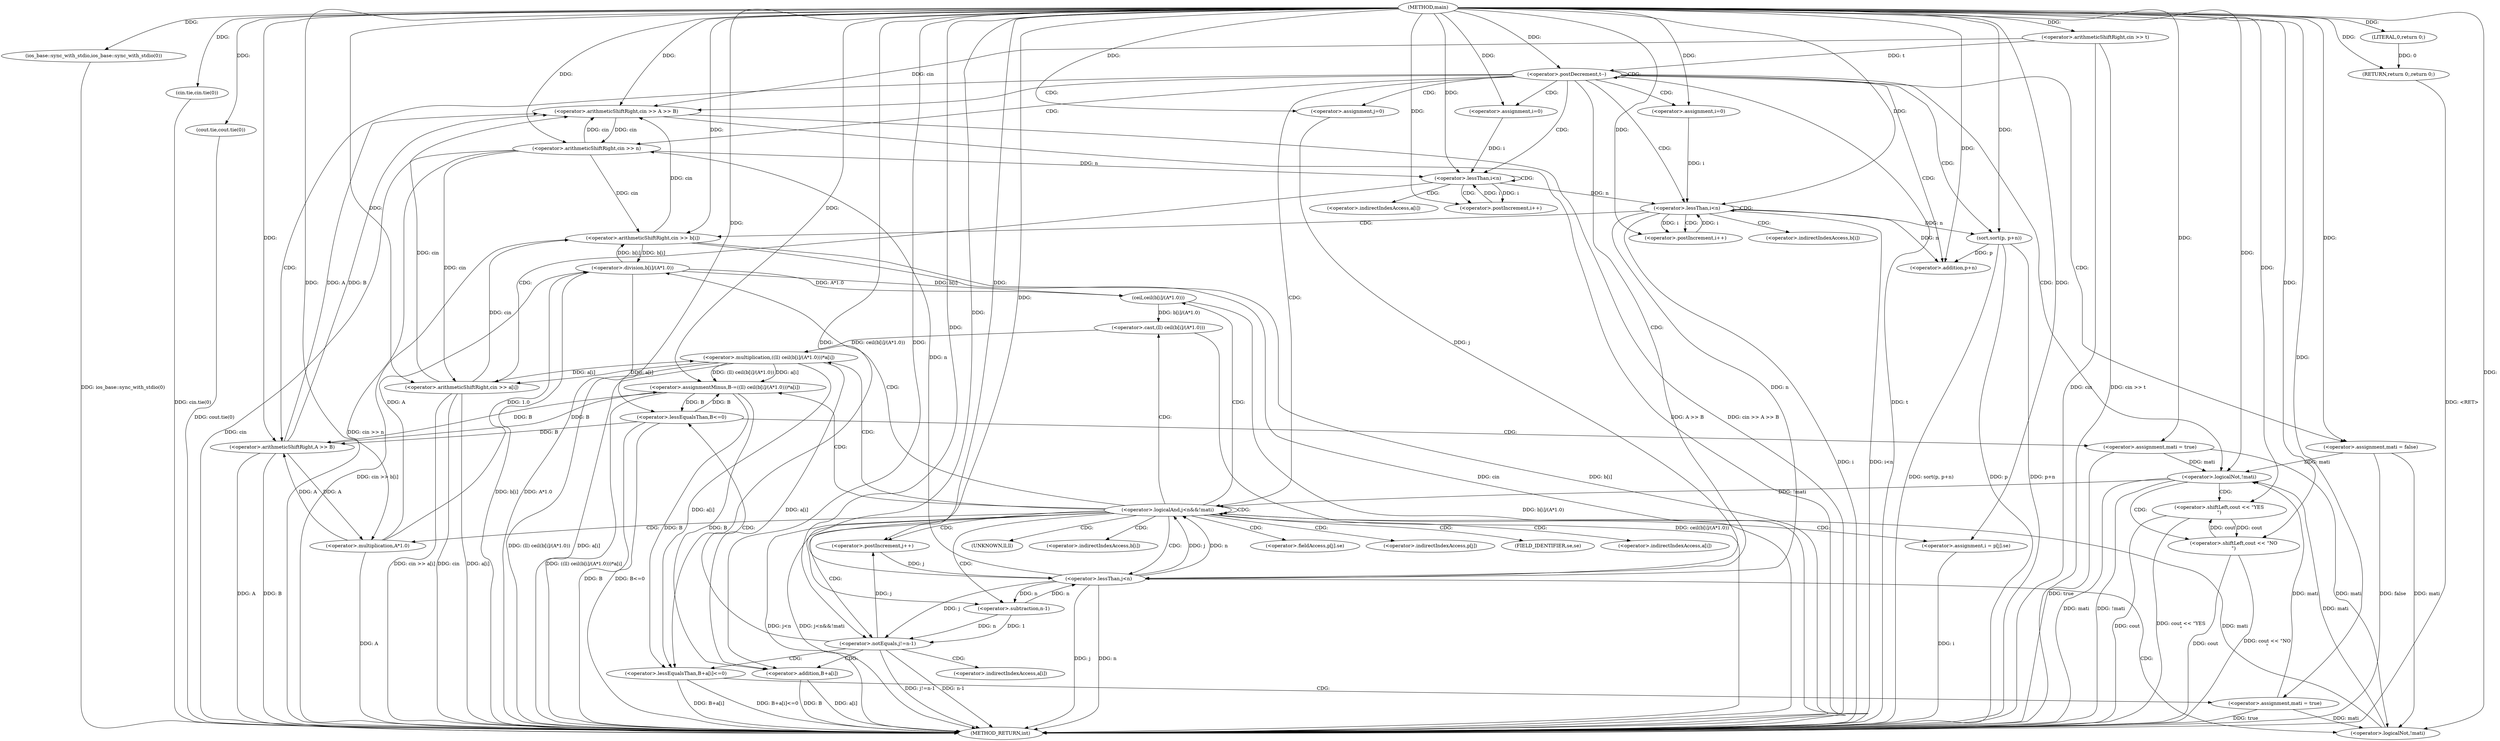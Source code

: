 digraph "main" {  
"1000104" [label = "(METHOD,main)" ]
"1000257" [label = "(METHOD_RETURN,int)" ]
"1000106" [label = "(ios_base::sync_with_stdio,ios_base::sync_with_stdio(0))" ]
"1000108" [label = "(cin.tie,cin.tie(0))" ]
"1000110" [label = "(cout.tie,cout.tie(0))" ]
"1000113" [label = "(<operator>.arithmeticShiftRight,cin >> t)" ]
"1000255" [label = "(RETURN,return 0;,return 0;)" ]
"1000117" [label = "(<operator>.postDecrement,t--)" ]
"1000256" [label = "(LITERAL,0,return 0;)" ]
"1000122" [label = "(<operator>.arithmeticShiftRight,cin >> A >> B)" ]
"1000128" [label = "(<operator>.arithmeticShiftRight,cin >> n)" ]
"1000167" [label = "(sort,sort(p, p+n))" ]
"1000173" [label = "(<operator>.assignment,mati = false)" ]
"1000136" [label = "(<operator>.assignment,i=0)" ]
"1000139" [label = "(<operator>.lessThan,i<n)" ]
"1000142" [label = "(<operator>.postIncrement,i++)" ]
"1000152" [label = "(<operator>.assignment,i=0)" ]
"1000155" [label = "(<operator>.lessThan,i<n)" ]
"1000158" [label = "(<operator>.postIncrement,i++)" ]
"1000178" [label = "(<operator>.assignment,j=0)" ]
"1000181" [label = "(<operator>.logicalAnd,j<n&&!mati)" ]
"1000187" [label = "(<operator>.postIncrement,j++)" ]
"1000244" [label = "(<operator>.logicalNot,!mati)" ]
"1000124" [label = "(<operator>.arithmeticShiftRight,A >> B)" ]
"1000145" [label = "(<operator>.arithmeticShiftRight,cin >> a[i])" ]
"1000161" [label = "(<operator>.arithmeticShiftRight,cin >> b[i])" ]
"1000169" [label = "(<operator>.addition,p+n)" ]
"1000191" [label = "(<operator>.assignment,i = p[j].se)" ]
"1000198" [label = "(<operator>.assignmentMinus,B-=((ll) ceil(b[i]/(A*1.0)))*a[i])" ]
"1000247" [label = "(<operator>.shiftLeft,cout << \"YES\n\")" ]
"1000182" [label = "(<operator>.lessThan,j<n)" ]
"1000185" [label = "(<operator>.logicalNot,!mati)" ]
"1000215" [label = "(<operator>.notEquals,j!=n-1)" ]
"1000252" [label = "(<operator>.shiftLeft,cout << \"NO\n\")" ]
"1000200" [label = "(<operator>.multiplication,((ll) ceil(b[i]/(A*1.0)))*a[i])" ]
"1000201" [label = "(<operator>.cast,(ll) ceil(b[i]/(A*1.0)))" ]
"1000217" [label = "(<operator>.subtraction,n-1)" ]
"1000222" [label = "(<operator>.lessEqualsThan,B<=0)" ]
"1000203" [label = "(ceil,ceil(b[i]/(A*1.0)))" ]
"1000226" [label = "(<operator>.assignment,mati = true)" ]
"1000232" [label = "(<operator>.lessEqualsThan,B+a[i]<=0)" ]
"1000204" [label = "(<operator>.division,b[i]/(A*1.0))" ]
"1000240" [label = "(<operator>.assignment,mati = true)" ]
"1000208" [label = "(<operator>.multiplication,A*1.0)" ]
"1000233" [label = "(<operator>.addition,B+a[i])" ]
"1000147" [label = "(<operator>.indirectIndexAccess,a[i])" ]
"1000163" [label = "(<operator>.indirectIndexAccess,b[i])" ]
"1000193" [label = "(<operator>.fieldAccess,p[j].se)" ]
"1000194" [label = "(<operator>.indirectIndexAccess,p[j])" ]
"1000197" [label = "(FIELD_IDENTIFIER,se,se)" ]
"1000211" [label = "(<operator>.indirectIndexAccess,a[i])" ]
"1000202" [label = "(UNKNOWN,ll,ll)" ]
"1000205" [label = "(<operator>.indirectIndexAccess,b[i])" ]
"1000235" [label = "(<operator>.indirectIndexAccess,a[i])" ]
  "1000255" -> "1000257"  [ label = "DDG: <RET>"] 
  "1000106" -> "1000257"  [ label = "DDG: ios_base::sync_with_stdio(0)"] 
  "1000108" -> "1000257"  [ label = "DDG: cin.tie(0)"] 
  "1000110" -> "1000257"  [ label = "DDG: cout.tie(0)"] 
  "1000113" -> "1000257"  [ label = "DDG: cin"] 
  "1000113" -> "1000257"  [ label = "DDG: cin >> t"] 
  "1000117" -> "1000257"  [ label = "DDG: t"] 
  "1000124" -> "1000257"  [ label = "DDG: A"] 
  "1000124" -> "1000257"  [ label = "DDG: B"] 
  "1000122" -> "1000257"  [ label = "DDG: A >> B"] 
  "1000122" -> "1000257"  [ label = "DDG: cin >> A >> B"] 
  "1000128" -> "1000257"  [ label = "DDG: cin"] 
  "1000128" -> "1000257"  [ label = "DDG: cin >> n"] 
  "1000155" -> "1000257"  [ label = "DDG: i"] 
  "1000155" -> "1000257"  [ label = "DDG: i<n"] 
  "1000167" -> "1000257"  [ label = "DDG: p"] 
  "1000167" -> "1000257"  [ label = "DDG: p+n"] 
  "1000167" -> "1000257"  [ label = "DDG: sort(p, p+n)"] 
  "1000182" -> "1000257"  [ label = "DDG: j"] 
  "1000182" -> "1000257"  [ label = "DDG: n"] 
  "1000181" -> "1000257"  [ label = "DDG: j<n"] 
  "1000181" -> "1000257"  [ label = "DDG: j<n&&!mati"] 
  "1000244" -> "1000257"  [ label = "DDG: mati"] 
  "1000244" -> "1000257"  [ label = "DDG: !mati"] 
  "1000252" -> "1000257"  [ label = "DDG: cout"] 
  "1000252" -> "1000257"  [ label = "DDG: cout << \"NO\n\""] 
  "1000247" -> "1000257"  [ label = "DDG: cout"] 
  "1000247" -> "1000257"  [ label = "DDG: cout << \"YES\n\""] 
  "1000191" -> "1000257"  [ label = "DDG: i"] 
  "1000204" -> "1000257"  [ label = "DDG: b[i]"] 
  "1000208" -> "1000257"  [ label = "DDG: A"] 
  "1000204" -> "1000257"  [ label = "DDG: A*1.0"] 
  "1000203" -> "1000257"  [ label = "DDG: b[i]/(A*1.0)"] 
  "1000201" -> "1000257"  [ label = "DDG: ceil(b[i]/(A*1.0))"] 
  "1000200" -> "1000257"  [ label = "DDG: (ll) ceil(b[i]/(A*1.0))"] 
  "1000200" -> "1000257"  [ label = "DDG: a[i]"] 
  "1000198" -> "1000257"  [ label = "DDG: ((ll) ceil(b[i]/(A*1.0)))*a[i]"] 
  "1000215" -> "1000257"  [ label = "DDG: n-1"] 
  "1000215" -> "1000257"  [ label = "DDG: j!=n-1"] 
  "1000233" -> "1000257"  [ label = "DDG: B"] 
  "1000233" -> "1000257"  [ label = "DDG: a[i]"] 
  "1000232" -> "1000257"  [ label = "DDG: B+a[i]"] 
  "1000232" -> "1000257"  [ label = "DDG: B+a[i]<=0"] 
  "1000240" -> "1000257"  [ label = "DDG: true"] 
  "1000222" -> "1000257"  [ label = "DDG: B"] 
  "1000222" -> "1000257"  [ label = "DDG: B<=0"] 
  "1000226" -> "1000257"  [ label = "DDG: true"] 
  "1000161" -> "1000257"  [ label = "DDG: cin"] 
  "1000161" -> "1000257"  [ label = "DDG: b[i]"] 
  "1000161" -> "1000257"  [ label = "DDG: cin >> b[i]"] 
  "1000145" -> "1000257"  [ label = "DDG: cin"] 
  "1000145" -> "1000257"  [ label = "DDG: a[i]"] 
  "1000145" -> "1000257"  [ label = "DDG: cin >> a[i]"] 
  "1000173" -> "1000257"  [ label = "DDG: false"] 
  "1000256" -> "1000255"  [ label = "DDG: 0"] 
  "1000104" -> "1000255"  [ label = "DDG: "] 
  "1000104" -> "1000106"  [ label = "DDG: "] 
  "1000104" -> "1000108"  [ label = "DDG: "] 
  "1000104" -> "1000110"  [ label = "DDG: "] 
  "1000104" -> "1000113"  [ label = "DDG: "] 
  "1000104" -> "1000256"  [ label = "DDG: "] 
  "1000113" -> "1000117"  [ label = "DDG: t"] 
  "1000104" -> "1000117"  [ label = "DDG: "] 
  "1000104" -> "1000173"  [ label = "DDG: "] 
  "1000113" -> "1000122"  [ label = "DDG: cin"] 
  "1000128" -> "1000122"  [ label = "DDG: cin"] 
  "1000161" -> "1000122"  [ label = "DDG: cin"] 
  "1000145" -> "1000122"  [ label = "DDG: cin"] 
  "1000104" -> "1000122"  [ label = "DDG: "] 
  "1000124" -> "1000122"  [ label = "DDG: A"] 
  "1000124" -> "1000122"  [ label = "DDG: B"] 
  "1000122" -> "1000128"  [ label = "DDG: cin"] 
  "1000104" -> "1000128"  [ label = "DDG: "] 
  "1000182" -> "1000128"  [ label = "DDG: n"] 
  "1000104" -> "1000136"  [ label = "DDG: "] 
  "1000104" -> "1000152"  [ label = "DDG: "] 
  "1000104" -> "1000167"  [ label = "DDG: "] 
  "1000155" -> "1000167"  [ label = "DDG: n"] 
  "1000104" -> "1000178"  [ label = "DDG: "] 
  "1000208" -> "1000124"  [ label = "DDG: A"] 
  "1000104" -> "1000124"  [ label = "DDG: "] 
  "1000222" -> "1000124"  [ label = "DDG: B"] 
  "1000198" -> "1000124"  [ label = "DDG: B"] 
  "1000136" -> "1000139"  [ label = "DDG: i"] 
  "1000142" -> "1000139"  [ label = "DDG: i"] 
  "1000104" -> "1000139"  [ label = "DDG: "] 
  "1000128" -> "1000139"  [ label = "DDG: n"] 
  "1000139" -> "1000142"  [ label = "DDG: i"] 
  "1000104" -> "1000142"  [ label = "DDG: "] 
  "1000152" -> "1000155"  [ label = "DDG: i"] 
  "1000158" -> "1000155"  [ label = "DDG: i"] 
  "1000104" -> "1000155"  [ label = "DDG: "] 
  "1000139" -> "1000155"  [ label = "DDG: n"] 
  "1000155" -> "1000158"  [ label = "DDG: i"] 
  "1000104" -> "1000158"  [ label = "DDG: "] 
  "1000167" -> "1000169"  [ label = "DDG: p"] 
  "1000104" -> "1000169"  [ label = "DDG: "] 
  "1000155" -> "1000169"  [ label = "DDG: n"] 
  "1000182" -> "1000181"  [ label = "DDG: j"] 
  "1000182" -> "1000181"  [ label = "DDG: n"] 
  "1000244" -> "1000181"  [ label = "DDG: !mati"] 
  "1000185" -> "1000181"  [ label = "DDG: mati"] 
  "1000215" -> "1000187"  [ label = "DDG: j"] 
  "1000104" -> "1000187"  [ label = "DDG: "] 
  "1000200" -> "1000198"  [ label = "DDG: (ll) ceil(b[i]/(A*1.0))"] 
  "1000200" -> "1000198"  [ label = "DDG: a[i]"] 
  "1000173" -> "1000244"  [ label = "DDG: mati"] 
  "1000185" -> "1000244"  [ label = "DDG: mati"] 
  "1000240" -> "1000244"  [ label = "DDG: mati"] 
  "1000226" -> "1000244"  [ label = "DDG: mati"] 
  "1000104" -> "1000244"  [ label = "DDG: "] 
  "1000128" -> "1000145"  [ label = "DDG: cin"] 
  "1000104" -> "1000145"  [ label = "DDG: "] 
  "1000200" -> "1000145"  [ label = "DDG: a[i]"] 
  "1000128" -> "1000161"  [ label = "DDG: cin"] 
  "1000145" -> "1000161"  [ label = "DDG: cin"] 
  "1000104" -> "1000161"  [ label = "DDG: "] 
  "1000204" -> "1000161"  [ label = "DDG: b[i]"] 
  "1000178" -> "1000182"  [ label = "DDG: j"] 
  "1000187" -> "1000182"  [ label = "DDG: j"] 
  "1000104" -> "1000182"  [ label = "DDG: "] 
  "1000217" -> "1000182"  [ label = "DDG: n"] 
  "1000155" -> "1000182"  [ label = "DDG: n"] 
  "1000173" -> "1000185"  [ label = "DDG: mati"] 
  "1000240" -> "1000185"  [ label = "DDG: mati"] 
  "1000226" -> "1000185"  [ label = "DDG: mati"] 
  "1000104" -> "1000185"  [ label = "DDG: "] 
  "1000104" -> "1000191"  [ label = "DDG: "] 
  "1000124" -> "1000198"  [ label = "DDG: B"] 
  "1000222" -> "1000198"  [ label = "DDG: B"] 
  "1000104" -> "1000198"  [ label = "DDG: "] 
  "1000252" -> "1000247"  [ label = "DDG: cout"] 
  "1000104" -> "1000247"  [ label = "DDG: "] 
  "1000201" -> "1000200"  [ label = "DDG: ceil(b[i]/(A*1.0))"] 
  "1000145" -> "1000200"  [ label = "DDG: a[i]"] 
  "1000182" -> "1000215"  [ label = "DDG: j"] 
  "1000104" -> "1000215"  [ label = "DDG: "] 
  "1000217" -> "1000215"  [ label = "DDG: n"] 
  "1000217" -> "1000215"  [ label = "DDG: 1"] 
  "1000247" -> "1000252"  [ label = "DDG: cout"] 
  "1000104" -> "1000252"  [ label = "DDG: "] 
  "1000203" -> "1000201"  [ label = "DDG: b[i]/(A*1.0)"] 
  "1000182" -> "1000217"  [ label = "DDG: n"] 
  "1000104" -> "1000217"  [ label = "DDG: "] 
  "1000204" -> "1000203"  [ label = "DDG: A*1.0"] 
  "1000204" -> "1000203"  [ label = "DDG: b[i]"] 
  "1000198" -> "1000222"  [ label = "DDG: B"] 
  "1000104" -> "1000222"  [ label = "DDG: "] 
  "1000104" -> "1000226"  [ label = "DDG: "] 
  "1000161" -> "1000204"  [ label = "DDG: b[i]"] 
  "1000208" -> "1000204"  [ label = "DDG: A"] 
  "1000208" -> "1000204"  [ label = "DDG: 1.0"] 
  "1000200" -> "1000232"  [ label = "DDG: a[i]"] 
  "1000198" -> "1000232"  [ label = "DDG: B"] 
  "1000104" -> "1000232"  [ label = "DDG: "] 
  "1000104" -> "1000240"  [ label = "DDG: "] 
  "1000124" -> "1000208"  [ label = "DDG: A"] 
  "1000104" -> "1000208"  [ label = "DDG: "] 
  "1000198" -> "1000233"  [ label = "DDG: B"] 
  "1000104" -> "1000233"  [ label = "DDG: "] 
  "1000200" -> "1000233"  [ label = "DDG: a[i]"] 
  "1000117" -> "1000117"  [ label = "CDG: "] 
  "1000117" -> "1000128"  [ label = "CDG: "] 
  "1000117" -> "1000182"  [ label = "CDG: "] 
  "1000117" -> "1000139"  [ label = "CDG: "] 
  "1000117" -> "1000244"  [ label = "CDG: "] 
  "1000117" -> "1000122"  [ label = "CDG: "] 
  "1000117" -> "1000167"  [ label = "CDG: "] 
  "1000117" -> "1000152"  [ label = "CDG: "] 
  "1000117" -> "1000136"  [ label = "CDG: "] 
  "1000117" -> "1000169"  [ label = "CDG: "] 
  "1000117" -> "1000178"  [ label = "CDG: "] 
  "1000117" -> "1000173"  [ label = "CDG: "] 
  "1000117" -> "1000155"  [ label = "CDG: "] 
  "1000117" -> "1000124"  [ label = "CDG: "] 
  "1000117" -> "1000181"  [ label = "CDG: "] 
  "1000139" -> "1000142"  [ label = "CDG: "] 
  "1000139" -> "1000139"  [ label = "CDG: "] 
  "1000139" -> "1000145"  [ label = "CDG: "] 
  "1000139" -> "1000147"  [ label = "CDG: "] 
  "1000155" -> "1000161"  [ label = "CDG: "] 
  "1000155" -> "1000163"  [ label = "CDG: "] 
  "1000155" -> "1000158"  [ label = "CDG: "] 
  "1000155" -> "1000155"  [ label = "CDG: "] 
  "1000181" -> "1000200"  [ label = "CDG: "] 
  "1000181" -> "1000211"  [ label = "CDG: "] 
  "1000181" -> "1000191"  [ label = "CDG: "] 
  "1000181" -> "1000208"  [ label = "CDG: "] 
  "1000181" -> "1000182"  [ label = "CDG: "] 
  "1000181" -> "1000197"  [ label = "CDG: "] 
  "1000181" -> "1000204"  [ label = "CDG: "] 
  "1000181" -> "1000201"  [ label = "CDG: "] 
  "1000181" -> "1000194"  [ label = "CDG: "] 
  "1000181" -> "1000217"  [ label = "CDG: "] 
  "1000181" -> "1000198"  [ label = "CDG: "] 
  "1000181" -> "1000187"  [ label = "CDG: "] 
  "1000181" -> "1000215"  [ label = "CDG: "] 
  "1000181" -> "1000203"  [ label = "CDG: "] 
  "1000181" -> "1000205"  [ label = "CDG: "] 
  "1000181" -> "1000202"  [ label = "CDG: "] 
  "1000181" -> "1000193"  [ label = "CDG: "] 
  "1000181" -> "1000181"  [ label = "CDG: "] 
  "1000244" -> "1000247"  [ label = "CDG: "] 
  "1000244" -> "1000252"  [ label = "CDG: "] 
  "1000182" -> "1000185"  [ label = "CDG: "] 
  "1000215" -> "1000233"  [ label = "CDG: "] 
  "1000215" -> "1000222"  [ label = "CDG: "] 
  "1000215" -> "1000235"  [ label = "CDG: "] 
  "1000215" -> "1000232"  [ label = "CDG: "] 
  "1000222" -> "1000226"  [ label = "CDG: "] 
  "1000232" -> "1000240"  [ label = "CDG: "] 
}
